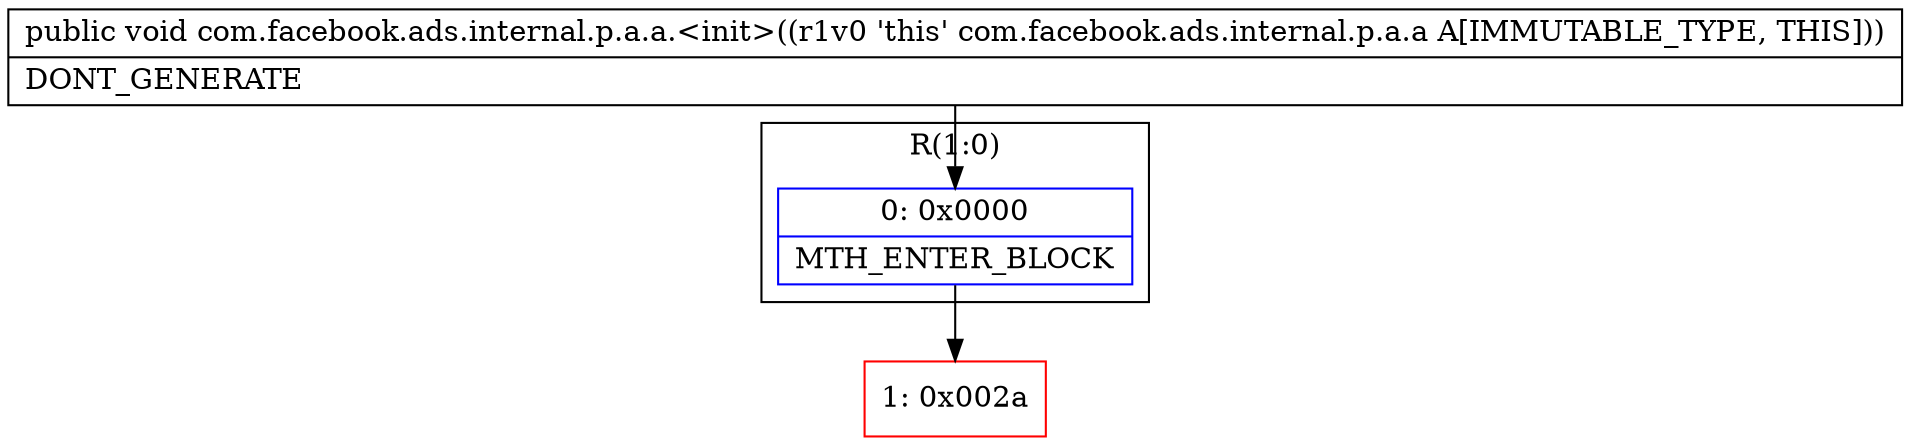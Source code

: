 digraph "CFG forcom.facebook.ads.internal.p.a.a.\<init\>()V" {
subgraph cluster_Region_1491294077 {
label = "R(1:0)";
node [shape=record,color=blue];
Node_0 [shape=record,label="{0\:\ 0x0000|MTH_ENTER_BLOCK\l}"];
}
Node_1 [shape=record,color=red,label="{1\:\ 0x002a}"];
MethodNode[shape=record,label="{public void com.facebook.ads.internal.p.a.a.\<init\>((r1v0 'this' com.facebook.ads.internal.p.a.a A[IMMUTABLE_TYPE, THIS]))  | DONT_GENERATE\l}"];
MethodNode -> Node_0;
Node_0 -> Node_1;
}

